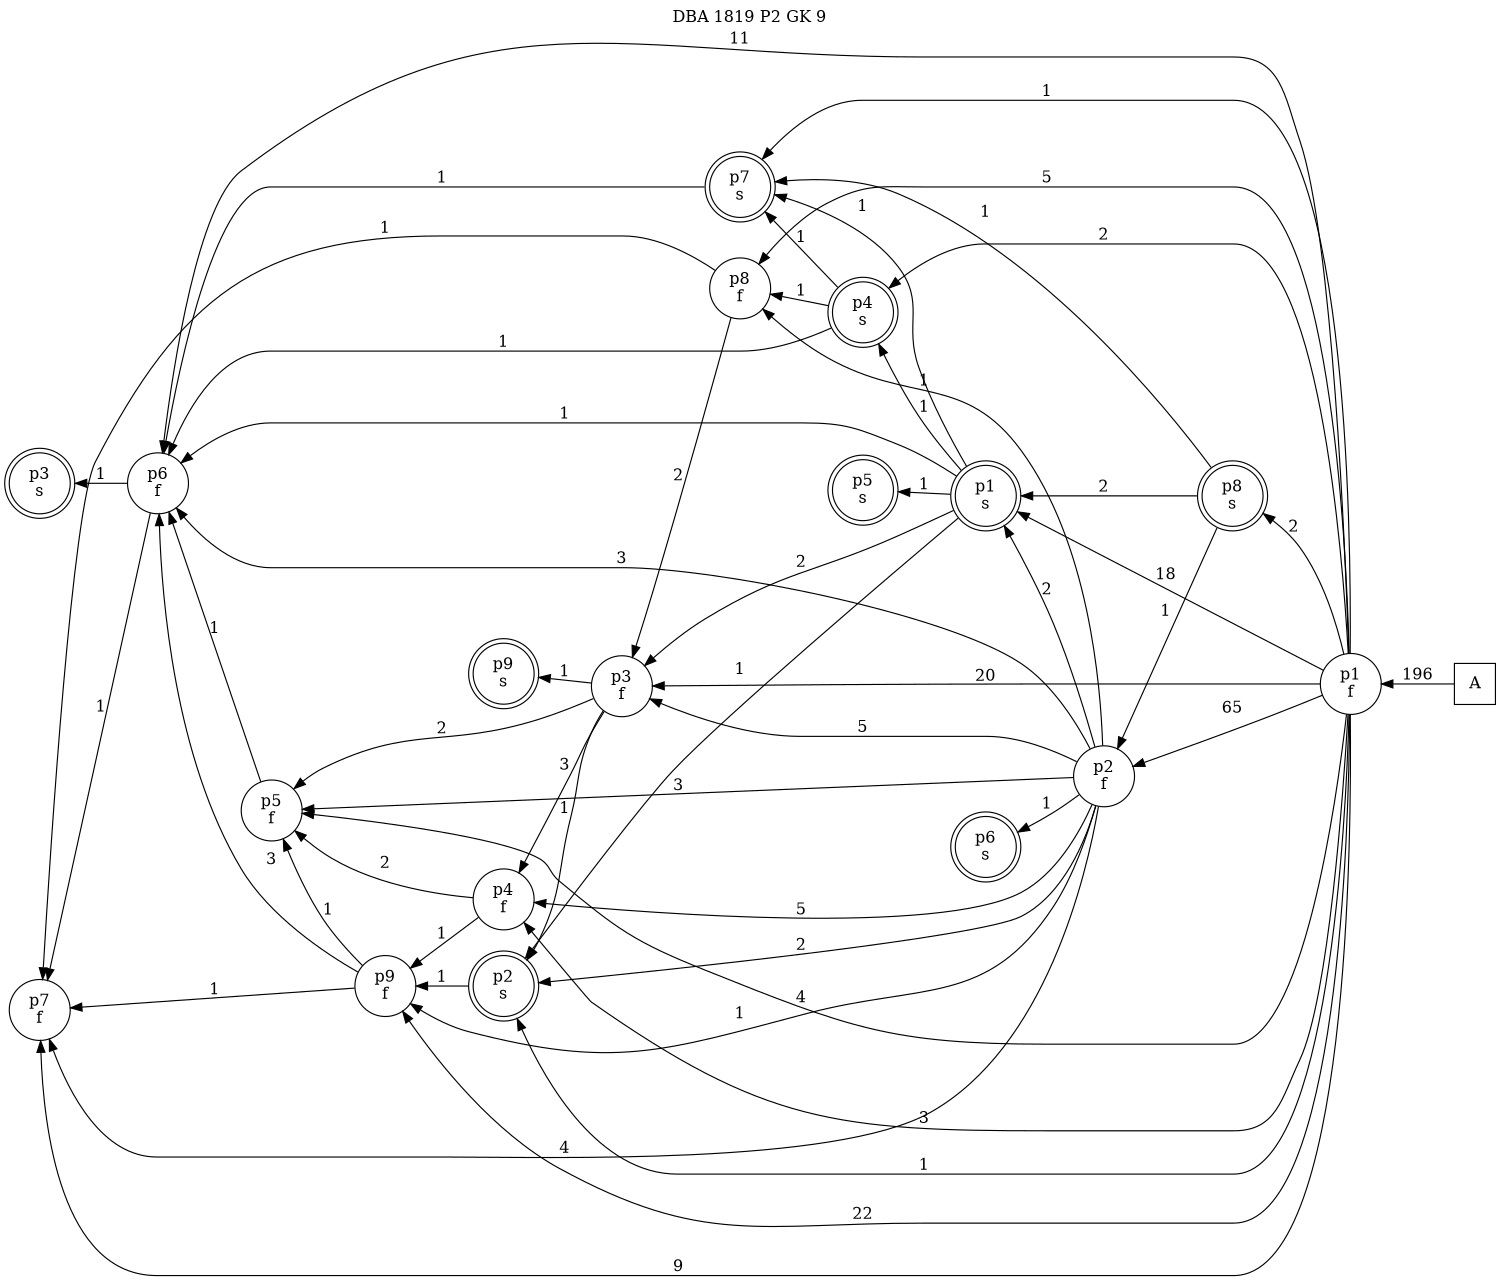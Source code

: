 digraph DBA_1819_P2_GK_9_GOOD {
labelloc="tl"
label= " DBA 1819 P2 GK 9 "
rankdir="RL";
graph [ size=" 10 , 10 !"]

"A" [shape="square" label="A"]
"p1_f" [shape="circle" label="p1
f"]
"p2_f" [shape="circle" label="p2
f"]
"p9_f" [shape="circle" label="p9
f"]
"p3_f" [shape="circle" label="p3
f"]
"p4_f" [shape="circle" label="p4
f"]
"p8_f" [shape="circle" label="p8
f"]
"p7_f" [shape="circle" label="p7
f"]
"p5_f" [shape="circle" label="p5
f"]
"p6_f" [shape="circle" label="p6
f"]
"p1_s" [shape="doublecircle" label="p1
s"]
"p2_s" [shape="doublecircle" label="p2
s"]
"p3_s" [shape="doublecircle" label="p3
s"]
"p8_s" [shape="doublecircle" label="p8
s"]
"p7_s" [shape="doublecircle" label="p7
s"]
"p4_s" [shape="doublecircle" label="p4
s"]
"p9_s" [shape="doublecircle" label="p9
s"]
"p6_s" [shape="doublecircle" label="p6
s"]
"p5_s" [shape="doublecircle" label="p5
s"]
"A" -> "p1_f" [ label=196]
"p1_f" -> "p2_f" [ label=65]
"p1_f" -> "p9_f" [ label=22]
"p1_f" -> "p3_f" [ label=20]
"p1_f" -> "p4_f" [ label=3]
"p1_f" -> "p8_f" [ label=5]
"p1_f" -> "p7_f" [ label=9]
"p1_f" -> "p5_f" [ label=4]
"p1_f" -> "p6_f" [ label=11]
"p1_f" -> "p1_s" [ label=18]
"p1_f" -> "p2_s" [ label=1]
"p1_f" -> "p8_s" [ label=2]
"p1_f" -> "p7_s" [ label=1]
"p1_f" -> "p4_s" [ label=2]
"p2_f" -> "p9_f" [ label=1]
"p2_f" -> "p3_f" [ label=5]
"p2_f" -> "p4_f" [ label=5]
"p2_f" -> "p8_f" [ label=1]
"p2_f" -> "p7_f" [ label=4]
"p2_f" -> "p5_f" [ label=3]
"p2_f" -> "p6_f" [ label=3]
"p2_f" -> "p1_s" [ label=2]
"p2_f" -> "p2_s" [ label=2]
"p2_f" -> "p6_s" [ label=1]
"p9_f" -> "p7_f" [ label=1]
"p9_f" -> "p5_f" [ label=1]
"p9_f" -> "p6_f" [ label=3]
"p3_f" -> "p4_f" [ label=3]
"p3_f" -> "p5_f" [ label=2]
"p3_f" -> "p2_s" [ label=1]
"p3_f" -> "p9_s" [ label=1]
"p4_f" -> "p9_f" [ label=1]
"p4_f" -> "p5_f" [ label=2]
"p8_f" -> "p3_f" [ label=2]
"p8_f" -> "p7_f" [ label=1]
"p5_f" -> "p6_f" [ label=1]
"p6_f" -> "p7_f" [ label=1]
"p6_f" -> "p3_s" [ label=1]
"p1_s" -> "p3_f" [ label=2]
"p1_s" -> "p6_f" [ label=1]
"p1_s" -> "p2_s" [ label=1]
"p1_s" -> "p7_s" [ label=1]
"p1_s" -> "p4_s" [ label=1]
"p1_s" -> "p5_s" [ label=1]
"p2_s" -> "p9_f" [ label=1]
"p8_s" -> "p2_f" [ label=1]
"p8_s" -> "p1_s" [ label=2]
"p8_s" -> "p7_s" [ label=1]
"p7_s" -> "p6_f" [ label=1]
"p4_s" -> "p8_f" [ label=1]
"p4_s" -> "p6_f" [ label=1]
"p4_s" -> "p7_s" [ label=1]
}
